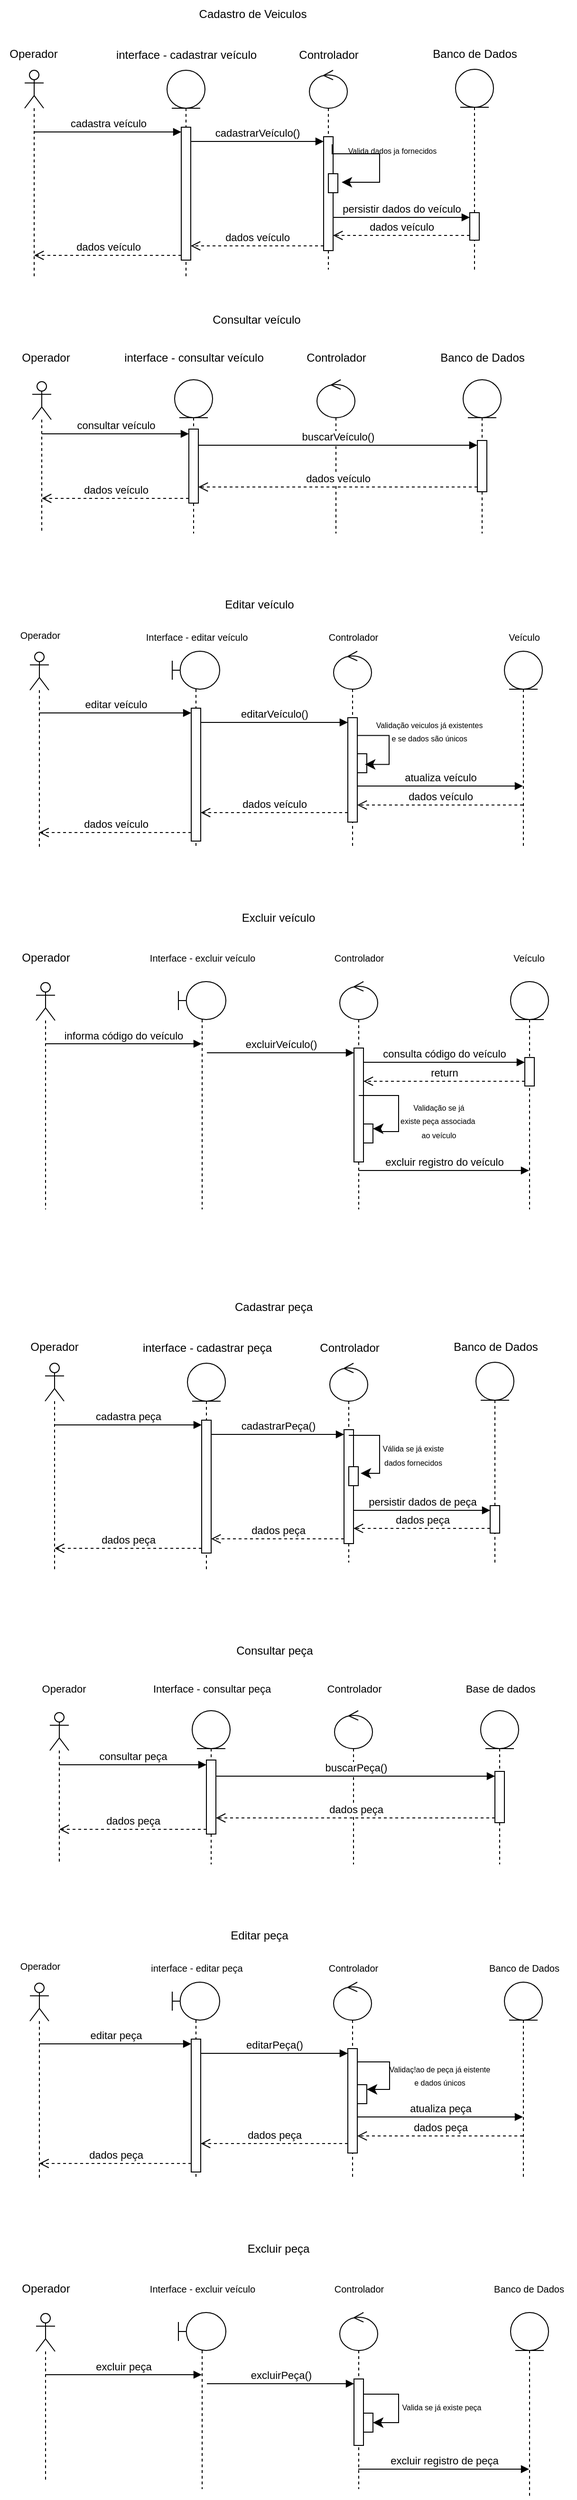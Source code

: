 <mxfile version="24.2.5" type="device">
  <diagram name="Page-1" id="2YBvvXClWsGukQMizWep">
    <mxGraphModel dx="794" dy="501" grid="1" gridSize="10" guides="1" tooltips="1" connect="1" arrows="1" fold="1" page="1" pageScale="1" pageWidth="850" pageHeight="1100" math="0" shadow="0">
      <root>
        <mxCell id="0" />
        <mxCell id="1" parent="0" />
        <mxCell id="qcaUeEqP1Mnl5PGhsz5S-101" value="" style="shape=umlLifeline;perimeter=lifelinePerimeter;whiteSpace=wrap;html=1;container=1;dropTarget=0;collapsible=0;recursiveResize=0;outlineConnect=0;portConstraint=eastwest;newEdgeStyle={&quot;curved&quot;:0,&quot;rounded&quot;:0};participant=umlBoundary;" parent="1" vertex="1">
          <mxGeometry x="321.5" y="694" width="50" height="208" as="geometry" />
        </mxCell>
        <mxCell id="qcaUeEqP1Mnl5PGhsz5S-102" value="" style="html=1;points=[[0,0,0,0,5],[0,1,0,0,-5],[1,0,0,0,5],[1,1,0,0,-5]];perimeter=orthogonalPerimeter;outlineConnect=0;targetShapes=umlLifeline;portConstraint=eastwest;newEdgeStyle={&quot;curved&quot;:0,&quot;rounded&quot;:0};" parent="qcaUeEqP1Mnl5PGhsz5S-101" vertex="1">
          <mxGeometry x="20" y="60" width="10" height="140" as="geometry" />
        </mxCell>
        <mxCell id="qcaUeEqP1Mnl5PGhsz5S-103" value="" style="shape=umlLifeline;perimeter=lifelinePerimeter;whiteSpace=wrap;html=1;container=1;dropTarget=0;collapsible=0;recursiveResize=0;outlineConnect=0;portConstraint=eastwest;newEdgeStyle={&quot;curved&quot;:0,&quot;rounded&quot;:0};participant=umlControl;" parent="1" vertex="1">
          <mxGeometry x="491.5" y="694" width="40" height="208" as="geometry" />
        </mxCell>
        <mxCell id="qcaUeEqP1Mnl5PGhsz5S-104" value="" style="html=1;points=[[0,0,0,0,5],[0,1,0,0,-5],[1,0,0,0,5],[1,1,0,0,-5]];perimeter=orthogonalPerimeter;outlineConnect=0;targetShapes=umlLifeline;portConstraint=eastwest;newEdgeStyle={&quot;curved&quot;:0,&quot;rounded&quot;:0};" parent="qcaUeEqP1Mnl5PGhsz5S-103" vertex="1">
          <mxGeometry x="15" y="70" width="10" height="110" as="geometry" />
        </mxCell>
        <mxCell id="qcaUeEqP1Mnl5PGhsz5S-105" value="" style="html=1;points=[[0,0,0,0,5],[0,1,0,0,-5],[1,0,0,0,5],[1,1,0,0,-5]];perimeter=orthogonalPerimeter;outlineConnect=0;targetShapes=umlLifeline;portConstraint=eastwest;newEdgeStyle={&quot;curved&quot;:0,&quot;rounded&quot;:0};" parent="qcaUeEqP1Mnl5PGhsz5S-103" vertex="1">
          <mxGeometry x="25" y="108" width="10" height="20" as="geometry" />
        </mxCell>
        <mxCell id="qcaUeEqP1Mnl5PGhsz5S-106" value="" style="shape=umlLifeline;perimeter=lifelinePerimeter;whiteSpace=wrap;html=1;container=1;dropTarget=0;collapsible=0;recursiveResize=0;outlineConnect=0;portConstraint=eastwest;newEdgeStyle={&quot;curved&quot;:0,&quot;rounded&quot;:0};participant=umlEntity;" parent="1" vertex="1">
          <mxGeometry x="671.5" y="694" width="40" height="208" as="geometry" />
        </mxCell>
        <mxCell id="qcaUeEqP1Mnl5PGhsz5S-109" value="" style="shape=umlLifeline;perimeter=lifelinePerimeter;whiteSpace=wrap;html=1;container=1;dropTarget=0;collapsible=0;recursiveResize=0;outlineConnect=0;portConstraint=eastwest;newEdgeStyle={&quot;curved&quot;:0,&quot;rounded&quot;:0};participant=umlActor;" parent="1" vertex="1">
          <mxGeometry x="171.5" y="695" width="20" height="207" as="geometry" />
        </mxCell>
        <mxCell id="qcaUeEqP1Mnl5PGhsz5S-110" value="editar veículo" style="html=1;verticalAlign=bottom;endArrow=block;curved=0;rounded=0;entryX=0;entryY=0;entryDx=0;entryDy=5;" parent="1" source="qcaUeEqP1Mnl5PGhsz5S-109" target="qcaUeEqP1Mnl5PGhsz5S-102" edge="1">
          <mxGeometry relative="1" as="geometry">
            <mxPoint x="261.5" y="759" as="sourcePoint" />
          </mxGeometry>
        </mxCell>
        <mxCell id="qcaUeEqP1Mnl5PGhsz5S-111" value="dados veículo" style="html=1;verticalAlign=bottom;endArrow=open;dashed=1;endSize=8;curved=0;rounded=0;" parent="1" source="qcaUeEqP1Mnl5PGhsz5S-102" edge="1">
          <mxGeometry relative="1" as="geometry">
            <mxPoint x="181.31" y="885.0" as="targetPoint" />
            <mxPoint x="321.5" y="885" as="sourcePoint" />
          </mxGeometry>
        </mxCell>
        <mxCell id="qcaUeEqP1Mnl5PGhsz5S-112" value="editarVeículo()" style="html=1;verticalAlign=bottom;endArrow=block;curved=0;rounded=0;entryX=0;entryY=0;entryDx=0;entryDy=5;" parent="1" source="qcaUeEqP1Mnl5PGhsz5S-102" target="qcaUeEqP1Mnl5PGhsz5S-104" edge="1">
          <mxGeometry relative="1" as="geometry">
            <mxPoint x="341.5" y="779" as="sourcePoint" />
          </mxGeometry>
        </mxCell>
        <mxCell id="qcaUeEqP1Mnl5PGhsz5S-116" value="&lt;font style=&quot;font-size: 10px;&quot;&gt;Operador&lt;/font&gt;" style="text;html=1;align=center;verticalAlign=middle;resizable=0;points=[];autosize=1;strokeColor=none;fillColor=none;" parent="1" vertex="1">
          <mxGeometry x="146.5" y="662" width="70" height="30" as="geometry" />
        </mxCell>
        <mxCell id="qcaUeEqP1Mnl5PGhsz5S-117" value="&lt;font style=&quot;font-size: 10px;&quot;&gt;Interface - editar veículo&lt;/font&gt;" style="text;html=1;align=center;verticalAlign=middle;resizable=0;points=[];autosize=1;strokeColor=none;fillColor=none;" parent="1" vertex="1">
          <mxGeometry x="281.5" y="664" width="130" height="30" as="geometry" />
        </mxCell>
        <mxCell id="qcaUeEqP1Mnl5PGhsz5S-118" value="&lt;span style=&quot;font-size: 10px;&quot;&gt;Controlador&lt;/span&gt;" style="text;html=1;align=center;verticalAlign=middle;resizable=0;points=[];autosize=1;strokeColor=none;fillColor=none;" parent="1" vertex="1">
          <mxGeometry x="471.5" y="664" width="80" height="30" as="geometry" />
        </mxCell>
        <mxCell id="qcaUeEqP1Mnl5PGhsz5S-119" value="&lt;font style=&quot;font-size: 10px;&quot;&gt;Veículo&lt;/font&gt;" style="text;html=1;align=center;verticalAlign=middle;resizable=0;points=[];autosize=1;strokeColor=none;fillColor=none;" parent="1" vertex="1">
          <mxGeometry x="661.5" y="664" width="60" height="30" as="geometry" />
        </mxCell>
        <mxCell id="qcaUeEqP1Mnl5PGhsz5S-126" value="atualiza veículo" style="html=1;verticalAlign=bottom;endArrow=block;curved=0;rounded=0;" parent="1" edge="1">
          <mxGeometry relative="1" as="geometry">
            <mxPoint x="516.5" y="836" as="sourcePoint" />
            <mxPoint x="691" y="836" as="targetPoint" />
          </mxGeometry>
        </mxCell>
        <mxCell id="qcaUeEqP1Mnl5PGhsz5S-127" value="dados veículo" style="html=1;verticalAlign=bottom;endArrow=open;dashed=1;endSize=8;curved=0;rounded=0;" parent="1" edge="1">
          <mxGeometry relative="1" as="geometry">
            <mxPoint x="516.5" y="856" as="targetPoint" />
            <mxPoint x="691" y="856" as="sourcePoint" />
          </mxGeometry>
        </mxCell>
        <mxCell id="qcaUeEqP1Mnl5PGhsz5S-128" value="dados veículo" style="html=1;verticalAlign=bottom;endArrow=open;dashed=1;endSize=8;curved=0;rounded=0;" parent="1" edge="1">
          <mxGeometry relative="1" as="geometry">
            <mxPoint x="351.5" y="864" as="targetPoint" />
            <mxPoint x="506.5" y="864" as="sourcePoint" />
          </mxGeometry>
        </mxCell>
        <mxCell id="qcaUeEqP1Mnl5PGhsz5S-129" value="" style="shape=umlLifeline;perimeter=lifelinePerimeter;whiteSpace=wrap;html=1;container=1;dropTarget=0;collapsible=0;recursiveResize=0;outlineConnect=0;portConstraint=eastwest;newEdgeStyle={&quot;curved&quot;:0,&quot;rounded&quot;:0};participant=umlBoundary;" parent="1" vertex="1">
          <mxGeometry x="328" y="1042" width="50" height="240" as="geometry" />
        </mxCell>
        <mxCell id="qcaUeEqP1Mnl5PGhsz5S-131" value="" style="shape=umlLifeline;perimeter=lifelinePerimeter;whiteSpace=wrap;html=1;container=1;dropTarget=0;collapsible=0;recursiveResize=0;outlineConnect=0;portConstraint=eastwest;newEdgeStyle={&quot;curved&quot;:0,&quot;rounded&quot;:0};participant=umlControl;" parent="1" vertex="1">
          <mxGeometry x="498" y="1042" width="40" height="240" as="geometry" />
        </mxCell>
        <mxCell id="qcaUeEqP1Mnl5PGhsz5S-132" value="" style="html=1;points=[[0,0,0,0,5],[0,1,0,0,-5],[1,0,0,0,5],[1,1,0,0,-5]];perimeter=orthogonalPerimeter;outlineConnect=0;targetShapes=umlLifeline;portConstraint=eastwest;newEdgeStyle={&quot;curved&quot;:0,&quot;rounded&quot;:0};" parent="qcaUeEqP1Mnl5PGhsz5S-131" vertex="1">
          <mxGeometry x="15" y="70" width="10" height="120" as="geometry" />
        </mxCell>
        <mxCell id="qcaUeEqP1Mnl5PGhsz5S-133" value="" style="html=1;points=[[0,0,0,0,5],[0,1,0,0,-5],[1,0,0,0,5],[1,1,0,0,-5]];perimeter=orthogonalPerimeter;outlineConnect=0;targetShapes=umlLifeline;portConstraint=eastwest;newEdgeStyle={&quot;curved&quot;:0,&quot;rounded&quot;:0};" parent="qcaUeEqP1Mnl5PGhsz5S-131" vertex="1">
          <mxGeometry x="25" y="150" width="10" height="20" as="geometry" />
        </mxCell>
        <mxCell id="5Ciee9gP285YPZu9WXT5-11" value="" style="edgeStyle=segmentEdgeStyle;endArrow=classic;html=1;curved=0;rounded=0;endSize=8;startSize=8;sourcePerimeterSpacing=0;targetPerimeterSpacing=0;entryX=1;entryY=0;entryDx=0;entryDy=5;entryPerimeter=0;" edge="1" parent="qcaUeEqP1Mnl5PGhsz5S-131" source="qcaUeEqP1Mnl5PGhsz5S-131" target="qcaUeEqP1Mnl5PGhsz5S-133">
          <mxGeometry width="100" relative="1" as="geometry">
            <mxPoint x="42" y="138" as="sourcePoint" />
            <mxPoint x="42" y="168" as="targetPoint" />
            <Array as="points">
              <mxPoint x="62" y="120" />
              <mxPoint x="62" y="158" />
              <mxPoint x="42" y="158" />
              <mxPoint x="42" y="155" />
            </Array>
          </mxGeometry>
        </mxCell>
        <mxCell id="qcaUeEqP1Mnl5PGhsz5S-134" value="" style="shape=umlLifeline;perimeter=lifelinePerimeter;whiteSpace=wrap;html=1;container=1;dropTarget=0;collapsible=0;recursiveResize=0;outlineConnect=0;portConstraint=eastwest;newEdgeStyle={&quot;curved&quot;:0,&quot;rounded&quot;:0};participant=umlEntity;" parent="1" vertex="1">
          <mxGeometry x="678" y="1042" width="40" height="240" as="geometry" />
        </mxCell>
        <mxCell id="qcaUeEqP1Mnl5PGhsz5S-135" value="" style="html=1;points=[[0,0,0,0,5],[0,1,0,0,-5],[1,0,0,0,5],[1,1,0,0,-5]];perimeter=orthogonalPerimeter;outlineConnect=0;targetShapes=umlLifeline;portConstraint=eastwest;newEdgeStyle={&quot;curved&quot;:0,&quot;rounded&quot;:0};" parent="qcaUeEqP1Mnl5PGhsz5S-134" vertex="1">
          <mxGeometry x="15" y="80" width="10" height="30" as="geometry" />
        </mxCell>
        <mxCell id="qcaUeEqP1Mnl5PGhsz5S-136" value="" style="shape=umlLifeline;perimeter=lifelinePerimeter;whiteSpace=wrap;html=1;container=1;dropTarget=0;collapsible=0;recursiveResize=0;outlineConnect=0;portConstraint=eastwest;newEdgeStyle={&quot;curved&quot;:0,&quot;rounded&quot;:0};participant=umlActor;" parent="1" vertex="1">
          <mxGeometry x="178" y="1043" width="20" height="239" as="geometry" />
        </mxCell>
        <mxCell id="qcaUeEqP1Mnl5PGhsz5S-137" value="informa código do veículo" style="html=1;verticalAlign=bottom;endArrow=block;curved=0;rounded=0;" parent="1" edge="1">
          <mxGeometry relative="1" as="geometry">
            <mxPoint x="187.5" y="1107.5" as="sourcePoint" />
            <mxPoint x="352.5" y="1107.5" as="targetPoint" />
          </mxGeometry>
        </mxCell>
        <mxCell id="qcaUeEqP1Mnl5PGhsz5S-139" value="excluirVeículo()" style="html=1;verticalAlign=bottom;endArrow=block;curved=0;rounded=0;entryX=0;entryY=0;entryDx=0;entryDy=5;" parent="1" target="qcaUeEqP1Mnl5PGhsz5S-132" edge="1">
          <mxGeometry relative="1" as="geometry">
            <mxPoint x="358" y="1117" as="sourcePoint" />
          </mxGeometry>
        </mxCell>
        <mxCell id="qcaUeEqP1Mnl5PGhsz5S-140" value="return" style="html=1;verticalAlign=bottom;endArrow=open;dashed=1;endSize=8;curved=0;rounded=0;exitX=0;exitY=1;exitDx=0;exitDy=-5;" parent="1" source="qcaUeEqP1Mnl5PGhsz5S-135" target="qcaUeEqP1Mnl5PGhsz5S-132" edge="1">
          <mxGeometry relative="1" as="geometry">
            <mxPoint x="548" y="1197" as="targetPoint" />
          </mxGeometry>
        </mxCell>
        <mxCell id="qcaUeEqP1Mnl5PGhsz5S-141" value="consulta código do veículo" style="html=1;verticalAlign=bottom;endArrow=block;curved=0;rounded=0;entryX=0;entryY=0;entryDx=0;entryDy=5;" parent="1" source="qcaUeEqP1Mnl5PGhsz5S-132" target="qcaUeEqP1Mnl5PGhsz5S-135" edge="1">
          <mxGeometry relative="1" as="geometry">
            <mxPoint x="548" y="1127" as="sourcePoint" />
          </mxGeometry>
        </mxCell>
        <mxCell id="qcaUeEqP1Mnl5PGhsz5S-143" value="&lt;font style=&quot;font-size: 10px;&quot;&gt;Interface - excluir veículo&lt;/font&gt;" style="text;html=1;align=center;verticalAlign=middle;resizable=0;points=[];autosize=1;strokeColor=none;fillColor=none;" parent="1" vertex="1">
          <mxGeometry x="288" y="1002" width="130" height="30" as="geometry" />
        </mxCell>
        <mxCell id="qcaUeEqP1Mnl5PGhsz5S-144" value="&lt;span style=&quot;font-size: 10px;&quot;&gt;Controlador&lt;/span&gt;" style="text;html=1;align=center;verticalAlign=middle;resizable=0;points=[];autosize=1;strokeColor=none;fillColor=none;" parent="1" vertex="1">
          <mxGeometry x="478" y="1002" width="80" height="30" as="geometry" />
        </mxCell>
        <mxCell id="qcaUeEqP1Mnl5PGhsz5S-145" value="&lt;font style=&quot;font-size: 10px;&quot;&gt;Veículo&lt;/font&gt;" style="text;html=1;align=center;verticalAlign=middle;resizable=0;points=[];autosize=1;strokeColor=none;fillColor=none;" parent="1" vertex="1">
          <mxGeometry x="667" y="1002" width="60" height="30" as="geometry" />
        </mxCell>
        <mxCell id="mxjDtC-QwRGY6r_ryfve-4" value="" style="shape=umlLifeline;perimeter=lifelinePerimeter;whiteSpace=wrap;html=1;container=1;dropTarget=0;collapsible=0;recursiveResize=0;outlineConnect=0;portConstraint=eastwest;newEdgeStyle={&quot;curved&quot;:0,&quot;rounded&quot;:0};participant=umlActor;" parent="1" vertex="1">
          <mxGeometry x="166" y="82" width="20" height="220" as="geometry" />
        </mxCell>
        <mxCell id="mxjDtC-QwRGY6r_ryfve-5" value="Operador" style="text;html=1;align=center;verticalAlign=middle;resizable=0;points=[];autosize=1;strokeColor=none;fillColor=none;" parent="1" vertex="1">
          <mxGeometry x="140" y="50" width="70" height="30" as="geometry" />
        </mxCell>
        <mxCell id="mxjDtC-QwRGY6r_ryfve-9" value="" style="shape=umlLifeline;perimeter=lifelinePerimeter;whiteSpace=wrap;html=1;container=1;dropTarget=0;collapsible=0;recursiveResize=0;outlineConnect=0;portConstraint=eastwest;newEdgeStyle={&quot;curved&quot;:0,&quot;rounded&quot;:0};participant=umlEntity;" parent="1" vertex="1">
          <mxGeometry x="316" y="82" width="40" height="220" as="geometry" />
        </mxCell>
        <mxCell id="mxjDtC-QwRGY6r_ryfve-21" value="" style="html=1;points=[[0,0,0,0,5],[0,1,0,0,-5],[1,0,0,0,5],[1,1,0,0,-5]];perimeter=orthogonalPerimeter;outlineConnect=0;targetShapes=umlLifeline;portConstraint=eastwest;newEdgeStyle={&quot;curved&quot;:0,&quot;rounded&quot;:0};" parent="mxjDtC-QwRGY6r_ryfve-9" vertex="1">
          <mxGeometry x="15" y="60" width="10" height="140" as="geometry" />
        </mxCell>
        <mxCell id="mxjDtC-QwRGY6r_ryfve-10" value="interface - cadastrar veículo" style="text;html=1;align=center;verticalAlign=middle;resizable=0;points=[];autosize=1;strokeColor=none;fillColor=none;" parent="1" vertex="1">
          <mxGeometry x="251" y="51" width="170" height="30" as="geometry" />
        </mxCell>
        <mxCell id="mxjDtC-QwRGY6r_ryfve-13" value="" style="shape=umlLifeline;perimeter=lifelinePerimeter;whiteSpace=wrap;html=1;container=1;dropTarget=0;collapsible=0;recursiveResize=0;outlineConnect=0;portConstraint=eastwest;newEdgeStyle={&quot;curved&quot;:0,&quot;rounded&quot;:0};participant=umlControl;" parent="1" vertex="1">
          <mxGeometry x="466" y="82" width="40" height="210" as="geometry" />
        </mxCell>
        <mxCell id="mxjDtC-QwRGY6r_ryfve-27" value="" style="html=1;points=[[0,0,0,0,5],[0,1,0,0,-5],[1,0,0,0,5],[1,1,0,0,-5]];perimeter=orthogonalPerimeter;outlineConnect=0;targetShapes=umlLifeline;portConstraint=eastwest;newEdgeStyle={&quot;curved&quot;:0,&quot;rounded&quot;:0};" parent="mxjDtC-QwRGY6r_ryfve-13" vertex="1">
          <mxGeometry x="15" y="70" width="10" height="120" as="geometry" />
        </mxCell>
        <mxCell id="mxjDtC-QwRGY6r_ryfve-31" value="" style="html=1;points=[[0,0,0,0,5],[0,1,0,0,-5],[1,0,0,0,5],[1,1,0,0,-5]];perimeter=orthogonalPerimeter;outlineConnect=0;targetShapes=umlLifeline;portConstraint=eastwest;newEdgeStyle={&quot;curved&quot;:0,&quot;rounded&quot;:0};" parent="mxjDtC-QwRGY6r_ryfve-13" vertex="1">
          <mxGeometry x="20" y="109" width="10" height="20" as="geometry" />
        </mxCell>
        <mxCell id="mxjDtC-QwRGY6r_ryfve-14" value="Controlador" style="text;html=1;align=center;verticalAlign=middle;resizable=0;points=[];autosize=1;strokeColor=none;fillColor=none;" parent="1" vertex="1">
          <mxGeometry x="441" y="51" width="90" height="30" as="geometry" />
        </mxCell>
        <mxCell id="mxjDtC-QwRGY6r_ryfve-16" value="" style="shape=umlLifeline;perimeter=lifelinePerimeter;whiteSpace=wrap;html=1;container=1;dropTarget=0;collapsible=0;recursiveResize=0;outlineConnect=0;portConstraint=eastwest;newEdgeStyle={&quot;curved&quot;:0,&quot;rounded&quot;:0};participant=umlEntity;" parent="1" vertex="1">
          <mxGeometry x="620" y="81" width="40" height="211" as="geometry" />
        </mxCell>
        <mxCell id="mxjDtC-QwRGY6r_ryfve-33" value="" style="html=1;points=[[0,0,0,0,5],[0,1,0,0,-5],[1,0,0,0,5],[1,1,0,0,-5]];perimeter=orthogonalPerimeter;outlineConnect=0;targetShapes=umlLifeline;portConstraint=eastwest;newEdgeStyle={&quot;curved&quot;:0,&quot;rounded&quot;:0};" parent="mxjDtC-QwRGY6r_ryfve-16" vertex="1">
          <mxGeometry x="15" y="151" width="10" height="29" as="geometry" />
        </mxCell>
        <mxCell id="mxjDtC-QwRGY6r_ryfve-20" value="Banco de Dados" style="text;html=1;align=center;verticalAlign=middle;resizable=0;points=[];autosize=1;strokeColor=none;fillColor=none;" parent="1" vertex="1">
          <mxGeometry x="585" y="50" width="110" height="30" as="geometry" />
        </mxCell>
        <mxCell id="mxjDtC-QwRGY6r_ryfve-22" value="cadastra veículo" style="html=1;verticalAlign=bottom;endArrow=block;curved=0;rounded=0;entryX=0;entryY=0;entryDx=0;entryDy=5;" parent="1" source="mxjDtC-QwRGY6r_ryfve-4" target="mxjDtC-QwRGY6r_ryfve-21" edge="1">
          <mxGeometry relative="1" as="geometry">
            <mxPoint x="261" y="147" as="sourcePoint" />
          </mxGeometry>
        </mxCell>
        <mxCell id="mxjDtC-QwRGY6r_ryfve-23" value="dados veículo" style="html=1;verticalAlign=bottom;endArrow=open;dashed=1;endSize=8;curved=0;rounded=0;exitX=0;exitY=1;exitDx=0;exitDy=-5;" parent="1" source="mxjDtC-QwRGY6r_ryfve-21" target="mxjDtC-QwRGY6r_ryfve-4" edge="1">
          <mxGeometry relative="1" as="geometry">
            <mxPoint x="261" y="217" as="targetPoint" />
          </mxGeometry>
        </mxCell>
        <mxCell id="mxjDtC-QwRGY6r_ryfve-28" value="cadastrarVeículo()" style="html=1;verticalAlign=bottom;endArrow=block;curved=0;rounded=0;entryX=0;entryY=0;entryDx=0;entryDy=5;" parent="1" source="mxjDtC-QwRGY6r_ryfve-21" target="mxjDtC-QwRGY6r_ryfve-27" edge="1">
          <mxGeometry relative="1" as="geometry">
            <mxPoint x="411" y="157" as="sourcePoint" />
          </mxGeometry>
        </mxCell>
        <mxCell id="mxjDtC-QwRGY6r_ryfve-29" value="dados veículo" style="html=1;verticalAlign=bottom;endArrow=open;dashed=1;endSize=8;curved=0;rounded=0;exitX=0;exitY=1;exitDx=0;exitDy=-5;" parent="1" source="mxjDtC-QwRGY6r_ryfve-27" target="mxjDtC-QwRGY6r_ryfve-21" edge="1">
          <mxGeometry relative="1" as="geometry">
            <mxPoint x="371" y="252" as="targetPoint" />
          </mxGeometry>
        </mxCell>
        <mxCell id="mxjDtC-QwRGY6r_ryfve-34" value="persistir dados do veículo" style="html=1;verticalAlign=bottom;endArrow=block;curved=0;rounded=0;entryX=0;entryY=0;entryDx=0;entryDy=5;" parent="1" source="mxjDtC-QwRGY6r_ryfve-27" target="mxjDtC-QwRGY6r_ryfve-33" edge="1">
          <mxGeometry relative="1" as="geometry">
            <mxPoint x="536" y="217" as="sourcePoint" />
          </mxGeometry>
        </mxCell>
        <mxCell id="mxjDtC-QwRGY6r_ryfve-35" value="dados veículo" style="html=1;verticalAlign=bottom;endArrow=open;dashed=1;endSize=8;curved=0;rounded=0;exitX=0;exitY=1;exitDx=0;exitDy=-5;" parent="1" source="mxjDtC-QwRGY6r_ryfve-33" target="mxjDtC-QwRGY6r_ryfve-27" edge="1">
          <mxGeometry relative="1" as="geometry">
            <mxPoint x="521" y="276" as="targetPoint" />
          </mxGeometry>
        </mxCell>
        <mxCell id="mxjDtC-QwRGY6r_ryfve-37" value="" style="shape=umlLifeline;perimeter=lifelinePerimeter;whiteSpace=wrap;html=1;container=1;dropTarget=0;collapsible=0;recursiveResize=0;outlineConnect=0;portConstraint=eastwest;newEdgeStyle={&quot;curved&quot;:0,&quot;rounded&quot;:0};participant=umlActor;" parent="1" vertex="1">
          <mxGeometry x="174" y="410" width="20" height="160" as="geometry" />
        </mxCell>
        <mxCell id="mxjDtC-QwRGY6r_ryfve-38" value="Operador" style="text;html=1;align=center;verticalAlign=middle;resizable=0;points=[];autosize=1;strokeColor=none;fillColor=none;" parent="1" vertex="1">
          <mxGeometry x="153" y="370" width="70" height="30" as="geometry" />
        </mxCell>
        <mxCell id="mxjDtC-QwRGY6r_ryfve-39" value="" style="shape=umlLifeline;perimeter=lifelinePerimeter;whiteSpace=wrap;html=1;container=1;dropTarget=0;collapsible=0;recursiveResize=0;outlineConnect=0;portConstraint=eastwest;newEdgeStyle={&quot;curved&quot;:0,&quot;rounded&quot;:0};participant=umlEntity;" parent="1" vertex="1">
          <mxGeometry x="324" y="408" width="40" height="162" as="geometry" />
        </mxCell>
        <mxCell id="mxjDtC-QwRGY6r_ryfve-46" value="" style="html=1;points=[[0,0,0,0,5],[0,1,0,0,-5],[1,0,0,0,5],[1,1,0,0,-5]];perimeter=orthogonalPerimeter;outlineConnect=0;targetShapes=umlLifeline;portConstraint=eastwest;newEdgeStyle={&quot;curved&quot;:0,&quot;rounded&quot;:0};" parent="mxjDtC-QwRGY6r_ryfve-39" vertex="1">
          <mxGeometry x="15" y="52" width="10" height="78" as="geometry" />
        </mxCell>
        <mxCell id="mxjDtC-QwRGY6r_ryfve-40" value="interface - consultar veículo" style="text;html=1;align=center;verticalAlign=middle;resizable=0;points=[];autosize=1;strokeColor=none;fillColor=none;" parent="1" vertex="1">
          <mxGeometry x="259" y="370" width="170" height="30" as="geometry" />
        </mxCell>
        <mxCell id="mxjDtC-QwRGY6r_ryfve-42" value="" style="shape=umlLifeline;perimeter=lifelinePerimeter;whiteSpace=wrap;html=1;container=1;dropTarget=0;collapsible=0;recursiveResize=0;outlineConnect=0;portConstraint=eastwest;newEdgeStyle={&quot;curved&quot;:0,&quot;rounded&quot;:0};participant=umlControl;" parent="1" vertex="1">
          <mxGeometry x="474" y="408" width="40" height="162" as="geometry" />
        </mxCell>
        <mxCell id="mxjDtC-QwRGY6r_ryfve-43" value="Controlador" style="text;html=1;align=center;verticalAlign=middle;resizable=0;points=[];autosize=1;strokeColor=none;fillColor=none;" parent="1" vertex="1">
          <mxGeometry x="449" y="370" width="90" height="30" as="geometry" />
        </mxCell>
        <mxCell id="mxjDtC-QwRGY6r_ryfve-44" value="" style="shape=umlLifeline;perimeter=lifelinePerimeter;whiteSpace=wrap;html=1;container=1;dropTarget=0;collapsible=0;recursiveResize=0;outlineConnect=0;portConstraint=eastwest;newEdgeStyle={&quot;curved&quot;:0,&quot;rounded&quot;:0};participant=umlEntity;" parent="1" vertex="1">
          <mxGeometry x="628" y="408" width="40" height="162" as="geometry" />
        </mxCell>
        <mxCell id="mxjDtC-QwRGY6r_ryfve-49" value="" style="html=1;points=[[0,0,0,0,5],[0,1,0,0,-5],[1,0,0,0,5],[1,1,0,0,-5]];perimeter=orthogonalPerimeter;outlineConnect=0;targetShapes=umlLifeline;portConstraint=eastwest;newEdgeStyle={&quot;curved&quot;:0,&quot;rounded&quot;:0};" parent="mxjDtC-QwRGY6r_ryfve-44" vertex="1">
          <mxGeometry x="15" y="64" width="10" height="54" as="geometry" />
        </mxCell>
        <mxCell id="mxjDtC-QwRGY6r_ryfve-45" value="Banco de Dados" style="text;html=1;align=center;verticalAlign=middle;resizable=0;points=[];autosize=1;strokeColor=none;fillColor=none;" parent="1" vertex="1">
          <mxGeometry x="593" y="370" width="110" height="30" as="geometry" />
        </mxCell>
        <mxCell id="mxjDtC-QwRGY6r_ryfve-47" value="consultar veículo" style="html=1;verticalAlign=bottom;endArrow=block;curved=0;rounded=0;entryX=0;entryY=0;entryDx=0;entryDy=5;" parent="1" source="mxjDtC-QwRGY6r_ryfve-37" target="mxjDtC-QwRGY6r_ryfve-46" edge="1">
          <mxGeometry relative="1" as="geometry">
            <mxPoint x="269" y="465" as="sourcePoint" />
          </mxGeometry>
        </mxCell>
        <mxCell id="mxjDtC-QwRGY6r_ryfve-48" value="dados veículo" style="html=1;verticalAlign=bottom;endArrow=open;dashed=1;endSize=8;curved=0;rounded=0;exitX=0;exitY=1;exitDx=0;exitDy=-5;" parent="1" source="mxjDtC-QwRGY6r_ryfve-46" target="mxjDtC-QwRGY6r_ryfve-37" edge="1">
          <mxGeometry relative="1" as="geometry">
            <mxPoint x="269" y="535" as="targetPoint" />
          </mxGeometry>
        </mxCell>
        <mxCell id="mxjDtC-QwRGY6r_ryfve-50" value="buscarVeículo()" style="html=1;verticalAlign=bottom;endArrow=block;curved=0;rounded=0;entryX=0;entryY=0;entryDx=0;entryDy=5;" parent="1" source="mxjDtC-QwRGY6r_ryfve-46" target="mxjDtC-QwRGY6r_ryfve-49" edge="1">
          <mxGeometry relative="1" as="geometry">
            <mxPoint x="418" y="479" as="sourcePoint" />
          </mxGeometry>
        </mxCell>
        <mxCell id="mxjDtC-QwRGY6r_ryfve-51" value="dados veículo" style="html=1;verticalAlign=bottom;endArrow=open;dashed=1;endSize=8;curved=0;rounded=0;exitX=0;exitY=1;exitDx=0;exitDy=-5;" parent="1" source="mxjDtC-QwRGY6r_ryfve-49" target="mxjDtC-QwRGY6r_ryfve-46" edge="1">
          <mxGeometry relative="1" as="geometry">
            <mxPoint x="418" y="549" as="targetPoint" />
          </mxGeometry>
        </mxCell>
        <mxCell id="mxjDtC-QwRGY6r_ryfve-55" value="Operador" style="text;html=1;align=center;verticalAlign=middle;resizable=0;points=[];autosize=1;strokeColor=none;fillColor=none;" parent="1" vertex="1">
          <mxGeometry x="153" y="1002" width="70" height="30" as="geometry" />
        </mxCell>
        <mxCell id="mxjDtC-QwRGY6r_ryfve-57" value="excluir registro do veículo" style="html=1;verticalAlign=bottom;endArrow=block;curved=0;rounded=0;" parent="1" source="qcaUeEqP1Mnl5PGhsz5S-131" edge="1">
          <mxGeometry relative="1" as="geometry">
            <mxPoint x="523" y="1241" as="sourcePoint" />
            <mxPoint x="697.5" y="1241" as="targetPoint" />
          </mxGeometry>
        </mxCell>
        <mxCell id="mxjDtC-QwRGY6r_ryfve-61" value="Cadastro de Veiculos" style="text;html=1;align=center;verticalAlign=middle;resizable=0;points=[];autosize=1;strokeColor=none;fillColor=none;" parent="1" vertex="1">
          <mxGeometry x="336" y="8" width="140" height="30" as="geometry" />
        </mxCell>
        <mxCell id="mxjDtC-QwRGY6r_ryfve-62" value="Consultar veículo" style="text;html=1;align=center;verticalAlign=middle;resizable=0;points=[];autosize=1;strokeColor=none;fillColor=none;" parent="1" vertex="1">
          <mxGeometry x="350" y="330" width="120" height="30" as="geometry" />
        </mxCell>
        <mxCell id="mxjDtC-QwRGY6r_ryfve-63" value="Editar veículo" style="text;html=1;align=center;verticalAlign=middle;resizable=0;points=[];autosize=1;strokeColor=none;fillColor=none;" parent="1" vertex="1">
          <mxGeometry x="362.5" y="630" width="100" height="30" as="geometry" />
        </mxCell>
        <mxCell id="mxjDtC-QwRGY6r_ryfve-64" value="Excluir veículo" style="text;html=1;align=center;verticalAlign=middle;resizable=0;points=[];autosize=1;strokeColor=none;fillColor=none;" parent="1" vertex="1">
          <mxGeometry x="383" y="960" width="100" height="30" as="geometry" />
        </mxCell>
        <mxCell id="mxjDtC-QwRGY6r_ryfve-66" value="" style="shape=umlLifeline;perimeter=lifelinePerimeter;whiteSpace=wrap;html=1;container=1;dropTarget=0;collapsible=0;recursiveResize=0;outlineConnect=0;portConstraint=eastwest;newEdgeStyle={&quot;curved&quot;:0,&quot;rounded&quot;:0};participant=umlBoundary;" parent="1" vertex="1">
          <mxGeometry x="321.5" y="2096" width="50" height="208" as="geometry" />
        </mxCell>
        <mxCell id="mxjDtC-QwRGY6r_ryfve-67" value="" style="html=1;points=[[0,0,0,0,5],[0,1,0,0,-5],[1,0,0,0,5],[1,1,0,0,-5]];perimeter=orthogonalPerimeter;outlineConnect=0;targetShapes=umlLifeline;portConstraint=eastwest;newEdgeStyle={&quot;curved&quot;:0,&quot;rounded&quot;:0};" parent="mxjDtC-QwRGY6r_ryfve-66" vertex="1">
          <mxGeometry x="20" y="60" width="10" height="140" as="geometry" />
        </mxCell>
        <mxCell id="mxjDtC-QwRGY6r_ryfve-68" value="" style="shape=umlLifeline;perimeter=lifelinePerimeter;whiteSpace=wrap;html=1;container=1;dropTarget=0;collapsible=0;recursiveResize=0;outlineConnect=0;portConstraint=eastwest;newEdgeStyle={&quot;curved&quot;:0,&quot;rounded&quot;:0};participant=umlControl;" parent="1" vertex="1">
          <mxGeometry x="491.5" y="2096" width="40" height="208" as="geometry" />
        </mxCell>
        <mxCell id="mxjDtC-QwRGY6r_ryfve-69" value="" style="html=1;points=[[0,0,0,0,5],[0,1,0,0,-5],[1,0,0,0,5],[1,1,0,0,-5]];perimeter=orthogonalPerimeter;outlineConnect=0;targetShapes=umlLifeline;portConstraint=eastwest;newEdgeStyle={&quot;curved&quot;:0,&quot;rounded&quot;:0};" parent="mxjDtC-QwRGY6r_ryfve-68" vertex="1">
          <mxGeometry x="15" y="70" width="10" height="110" as="geometry" />
        </mxCell>
        <mxCell id="mxjDtC-QwRGY6r_ryfve-70" value="" style="html=1;points=[[0,0,0,0,5],[0,1,0,0,-5],[1,0,0,0,5],[1,1,0,0,-5]];perimeter=orthogonalPerimeter;outlineConnect=0;targetShapes=umlLifeline;portConstraint=eastwest;newEdgeStyle={&quot;curved&quot;:0,&quot;rounded&quot;:0};" parent="mxjDtC-QwRGY6r_ryfve-68" vertex="1">
          <mxGeometry x="25" y="108" width="10" height="20" as="geometry" />
        </mxCell>
        <mxCell id="5Ciee9gP285YPZu9WXT5-15" value="" style="edgeStyle=segmentEdgeStyle;endArrow=classic;html=1;curved=0;rounded=0;endSize=8;startSize=8;sourcePerimeterSpacing=0;targetPerimeterSpacing=0;entryX=1;entryY=0;entryDx=0;entryDy=5;entryPerimeter=0;" edge="1" parent="mxjDtC-QwRGY6r_ryfve-68" source="mxjDtC-QwRGY6r_ryfve-69" target="mxjDtC-QwRGY6r_ryfve-70">
          <mxGeometry width="100" relative="1" as="geometry">
            <mxPoint x="48.5" y="74" as="sourcePoint" />
            <mxPoint x="48.5" y="114" as="targetPoint" />
            <Array as="points">
              <mxPoint x="59" y="84" />
              <mxPoint x="59" y="113" />
            </Array>
          </mxGeometry>
        </mxCell>
        <mxCell id="mxjDtC-QwRGY6r_ryfve-71" value="" style="shape=umlLifeline;perimeter=lifelinePerimeter;whiteSpace=wrap;html=1;container=1;dropTarget=0;collapsible=0;recursiveResize=0;outlineConnect=0;portConstraint=eastwest;newEdgeStyle={&quot;curved&quot;:0,&quot;rounded&quot;:0};participant=umlEntity;" parent="1" vertex="1">
          <mxGeometry x="671.5" y="2096" width="40" height="208" as="geometry" />
        </mxCell>
        <mxCell id="mxjDtC-QwRGY6r_ryfve-72" value="" style="shape=umlLifeline;perimeter=lifelinePerimeter;whiteSpace=wrap;html=1;container=1;dropTarget=0;collapsible=0;recursiveResize=0;outlineConnect=0;portConstraint=eastwest;newEdgeStyle={&quot;curved&quot;:0,&quot;rounded&quot;:0};participant=umlActor;" parent="1" vertex="1">
          <mxGeometry x="171.5" y="2097" width="20" height="207" as="geometry" />
        </mxCell>
        <mxCell id="mxjDtC-QwRGY6r_ryfve-73" value="editar peça" style="html=1;verticalAlign=bottom;endArrow=block;curved=0;rounded=0;entryX=0;entryY=0;entryDx=0;entryDy=5;" parent="1" source="mxjDtC-QwRGY6r_ryfve-72" target="mxjDtC-QwRGY6r_ryfve-67" edge="1">
          <mxGeometry relative="1" as="geometry">
            <mxPoint x="261.5" y="2161" as="sourcePoint" />
          </mxGeometry>
        </mxCell>
        <mxCell id="mxjDtC-QwRGY6r_ryfve-74" value="dados peça" style="html=1;verticalAlign=bottom;endArrow=open;dashed=1;endSize=8;curved=0;rounded=0;" parent="1" source="mxjDtC-QwRGY6r_ryfve-67" edge="1">
          <mxGeometry relative="1" as="geometry">
            <mxPoint x="181.31" y="2287.0" as="targetPoint" />
            <mxPoint x="321.5" y="2287" as="sourcePoint" />
          </mxGeometry>
        </mxCell>
        <mxCell id="mxjDtC-QwRGY6r_ryfve-75" value="editarPeça()" style="html=1;verticalAlign=bottom;endArrow=block;curved=0;rounded=0;entryX=0;entryY=0;entryDx=0;entryDy=5;" parent="1" source="mxjDtC-QwRGY6r_ryfve-67" target="mxjDtC-QwRGY6r_ryfve-69" edge="1">
          <mxGeometry relative="1" as="geometry">
            <mxPoint x="341.5" y="2181" as="sourcePoint" />
          </mxGeometry>
        </mxCell>
        <mxCell id="mxjDtC-QwRGY6r_ryfve-77" value="&lt;font style=&quot;font-size: 10px;&quot;&gt;Operador&lt;/font&gt;" style="text;html=1;align=center;verticalAlign=middle;resizable=0;points=[];autosize=1;strokeColor=none;fillColor=none;" parent="1" vertex="1">
          <mxGeometry x="146.5" y="2064" width="70" height="30" as="geometry" />
        </mxCell>
        <mxCell id="mxjDtC-QwRGY6r_ryfve-78" value="&lt;font style=&quot;font-size: 10px;&quot;&gt;interface - editar peça&lt;/font&gt;" style="text;html=1;align=center;verticalAlign=middle;resizable=0;points=[];autosize=1;strokeColor=none;fillColor=none;" parent="1" vertex="1">
          <mxGeometry x="286.5" y="2066" width="120" height="30" as="geometry" />
        </mxCell>
        <mxCell id="mxjDtC-QwRGY6r_ryfve-79" value="&lt;span style=&quot;font-size: 10px;&quot;&gt;Controlador&lt;/span&gt;" style="text;html=1;align=center;verticalAlign=middle;resizable=0;points=[];autosize=1;strokeColor=none;fillColor=none;" parent="1" vertex="1">
          <mxGeometry x="471.5" y="2066" width="80" height="30" as="geometry" />
        </mxCell>
        <mxCell id="mxjDtC-QwRGY6r_ryfve-80" value="&lt;span style=&quot;font-size: 10px;&quot;&gt;Banco de Dados&lt;/span&gt;" style="text;html=1;align=center;verticalAlign=middle;resizable=0;points=[];autosize=1;strokeColor=none;fillColor=none;" parent="1" vertex="1">
          <mxGeometry x="641.5" y="2066" width="100" height="30" as="geometry" />
        </mxCell>
        <mxCell id="mxjDtC-QwRGY6r_ryfve-81" value="atualiza peça" style="html=1;verticalAlign=bottom;endArrow=block;curved=0;rounded=0;" parent="1" edge="1">
          <mxGeometry relative="1" as="geometry">
            <mxPoint x="516.5" y="2238" as="sourcePoint" />
            <mxPoint x="691" y="2238" as="targetPoint" />
          </mxGeometry>
        </mxCell>
        <mxCell id="mxjDtC-QwRGY6r_ryfve-82" value="dados peça" style="html=1;verticalAlign=bottom;endArrow=open;dashed=1;endSize=8;curved=0;rounded=0;" parent="1" edge="1">
          <mxGeometry relative="1" as="geometry">
            <mxPoint x="516.5" y="2258" as="targetPoint" />
            <mxPoint x="691" y="2258" as="sourcePoint" />
          </mxGeometry>
        </mxCell>
        <mxCell id="mxjDtC-QwRGY6r_ryfve-83" value="dados peça" style="html=1;verticalAlign=bottom;endArrow=open;dashed=1;endSize=8;curved=0;rounded=0;" parent="1" edge="1">
          <mxGeometry relative="1" as="geometry">
            <mxPoint x="351.5" y="2266" as="targetPoint" />
            <mxPoint x="506.5" y="2266" as="sourcePoint" />
          </mxGeometry>
        </mxCell>
        <mxCell id="mxjDtC-QwRGY6r_ryfve-84" value="" style="shape=umlLifeline;perimeter=lifelinePerimeter;whiteSpace=wrap;html=1;container=1;dropTarget=0;collapsible=0;recursiveResize=0;outlineConnect=0;portConstraint=eastwest;newEdgeStyle={&quot;curved&quot;:0,&quot;rounded&quot;:0};participant=umlBoundary;" parent="1" vertex="1">
          <mxGeometry x="328" y="2444" width="50" height="186" as="geometry" />
        </mxCell>
        <mxCell id="mxjDtC-QwRGY6r_ryfve-85" value="" style="shape=umlLifeline;perimeter=lifelinePerimeter;whiteSpace=wrap;html=1;container=1;dropTarget=0;collapsible=0;recursiveResize=0;outlineConnect=0;portConstraint=eastwest;newEdgeStyle={&quot;curved&quot;:0,&quot;rounded&quot;:0};participant=umlControl;" parent="1" vertex="1">
          <mxGeometry x="498" y="2444" width="40" height="186" as="geometry" />
        </mxCell>
        <mxCell id="mxjDtC-QwRGY6r_ryfve-86" value="" style="html=1;points=[[0,0,0,0,5],[0,1,0,0,-5],[1,0,0,0,5],[1,1,0,0,-5]];perimeter=orthogonalPerimeter;outlineConnect=0;targetShapes=umlLifeline;portConstraint=eastwest;newEdgeStyle={&quot;curved&quot;:0,&quot;rounded&quot;:0};" parent="mxjDtC-QwRGY6r_ryfve-85" vertex="1">
          <mxGeometry x="15" y="70" width="10" height="70" as="geometry" />
        </mxCell>
        <mxCell id="mxjDtC-QwRGY6r_ryfve-87" value="" style="html=1;points=[[0,0,0,0,5],[0,1,0,0,-5],[1,0,0,0,5],[1,1,0,0,-5]];perimeter=orthogonalPerimeter;outlineConnect=0;targetShapes=umlLifeline;portConstraint=eastwest;newEdgeStyle={&quot;curved&quot;:0,&quot;rounded&quot;:0};" parent="mxjDtC-QwRGY6r_ryfve-85" vertex="1">
          <mxGeometry x="25" y="106" width="10" height="20" as="geometry" />
        </mxCell>
        <mxCell id="5Ciee9gP285YPZu9WXT5-17" value="" style="edgeStyle=segmentEdgeStyle;endArrow=classic;html=1;curved=0;rounded=0;endSize=8;startSize=8;sourcePerimeterSpacing=0;targetPerimeterSpacing=0;" edge="1" parent="mxjDtC-QwRGY6r_ryfve-85" source="mxjDtC-QwRGY6r_ryfve-86" target="mxjDtC-QwRGY6r_ryfve-87">
          <mxGeometry width="100" relative="1" as="geometry">
            <mxPoint x="42" y="56" as="sourcePoint" />
            <mxPoint x="42" y="116" as="targetPoint" />
            <Array as="points">
              <mxPoint x="62" y="86" />
              <mxPoint x="62" y="116" />
            </Array>
          </mxGeometry>
        </mxCell>
        <mxCell id="mxjDtC-QwRGY6r_ryfve-88" value="" style="shape=umlLifeline;perimeter=lifelinePerimeter;whiteSpace=wrap;html=1;container=1;dropTarget=0;collapsible=0;recursiveResize=0;outlineConnect=0;portConstraint=eastwest;newEdgeStyle={&quot;curved&quot;:0,&quot;rounded&quot;:0};participant=umlEntity;" parent="1" vertex="1">
          <mxGeometry x="678" y="2444" width="40" height="196" as="geometry" />
        </mxCell>
        <mxCell id="mxjDtC-QwRGY6r_ryfve-90" value="" style="shape=umlLifeline;perimeter=lifelinePerimeter;whiteSpace=wrap;html=1;container=1;dropTarget=0;collapsible=0;recursiveResize=0;outlineConnect=0;portConstraint=eastwest;newEdgeStyle={&quot;curved&quot;:0,&quot;rounded&quot;:0};participant=umlActor;" parent="1" vertex="1">
          <mxGeometry x="178" y="2445" width="20" height="175" as="geometry" />
        </mxCell>
        <mxCell id="mxjDtC-QwRGY6r_ryfve-91" value="excluir peça" style="html=1;verticalAlign=bottom;endArrow=block;curved=0;rounded=0;" parent="1" edge="1">
          <mxGeometry relative="1" as="geometry">
            <mxPoint x="187.5" y="2509.5" as="sourcePoint" />
            <mxPoint x="352.5" y="2509.5" as="targetPoint" />
          </mxGeometry>
        </mxCell>
        <mxCell id="mxjDtC-QwRGY6r_ryfve-92" value="excluirPeça()" style="html=1;verticalAlign=bottom;endArrow=block;curved=0;rounded=0;entryX=0;entryY=0;entryDx=0;entryDy=5;" parent="1" target="mxjDtC-QwRGY6r_ryfve-86" edge="1">
          <mxGeometry relative="1" as="geometry">
            <mxPoint x="358" y="2519" as="sourcePoint" />
          </mxGeometry>
        </mxCell>
        <mxCell id="mxjDtC-QwRGY6r_ryfve-96" value="&lt;font style=&quot;font-size: 10px;&quot;&gt;Interface - excluir veículo&lt;/font&gt;" style="text;html=1;align=center;verticalAlign=middle;resizable=0;points=[];autosize=1;strokeColor=none;fillColor=none;" parent="1" vertex="1">
          <mxGeometry x="288" y="2404" width="130" height="30" as="geometry" />
        </mxCell>
        <mxCell id="mxjDtC-QwRGY6r_ryfve-97" value="&lt;span style=&quot;font-size: 10px;&quot;&gt;Controlador&lt;/span&gt;" style="text;html=1;align=center;verticalAlign=middle;resizable=0;points=[];autosize=1;strokeColor=none;fillColor=none;" parent="1" vertex="1">
          <mxGeometry x="478" y="2404" width="80" height="30" as="geometry" />
        </mxCell>
        <mxCell id="mxjDtC-QwRGY6r_ryfve-98" value="&lt;span style=&quot;font-size: 10px;&quot;&gt;Banco de Dados&lt;/span&gt;" style="text;html=1;align=center;verticalAlign=middle;resizable=0;points=[];autosize=1;strokeColor=none;fillColor=none;" parent="1" vertex="1">
          <mxGeometry x="647" y="2404" width="100" height="30" as="geometry" />
        </mxCell>
        <mxCell id="mxjDtC-QwRGY6r_ryfve-99" value="" style="shape=umlLifeline;perimeter=lifelinePerimeter;whiteSpace=wrap;html=1;container=1;dropTarget=0;collapsible=0;recursiveResize=0;outlineConnect=0;portConstraint=eastwest;newEdgeStyle={&quot;curved&quot;:0,&quot;rounded&quot;:0};participant=umlActor;" parent="1" vertex="1">
          <mxGeometry x="187.5" y="1444" width="20" height="220" as="geometry" />
        </mxCell>
        <mxCell id="mxjDtC-QwRGY6r_ryfve-100" value="Operador" style="text;html=1;align=center;verticalAlign=middle;resizable=0;points=[];autosize=1;strokeColor=none;fillColor=none;" parent="1" vertex="1">
          <mxGeometry x="161.5" y="1412" width="70" height="30" as="geometry" />
        </mxCell>
        <mxCell id="mxjDtC-QwRGY6r_ryfve-101" value="" style="shape=umlLifeline;perimeter=lifelinePerimeter;whiteSpace=wrap;html=1;container=1;dropTarget=0;collapsible=0;recursiveResize=0;outlineConnect=0;portConstraint=eastwest;newEdgeStyle={&quot;curved&quot;:0,&quot;rounded&quot;:0};participant=umlEntity;" parent="1" vertex="1">
          <mxGeometry x="337.5" y="1444" width="40" height="220" as="geometry" />
        </mxCell>
        <mxCell id="mxjDtC-QwRGY6r_ryfve-102" value="" style="html=1;points=[[0,0,0,0,5],[0,1,0,0,-5],[1,0,0,0,5],[1,1,0,0,-5]];perimeter=orthogonalPerimeter;outlineConnect=0;targetShapes=umlLifeline;portConstraint=eastwest;newEdgeStyle={&quot;curved&quot;:0,&quot;rounded&quot;:0};" parent="mxjDtC-QwRGY6r_ryfve-101" vertex="1">
          <mxGeometry x="15" y="60" width="10" height="140" as="geometry" />
        </mxCell>
        <mxCell id="mxjDtC-QwRGY6r_ryfve-103" value="interface - cadastrar peça" style="text;html=1;align=center;verticalAlign=middle;resizable=0;points=[];autosize=1;strokeColor=none;fillColor=none;" parent="1" vertex="1">
          <mxGeometry x="277.5" y="1413" width="160" height="30" as="geometry" />
        </mxCell>
        <mxCell id="mxjDtC-QwRGY6r_ryfve-104" value="" style="shape=umlLifeline;perimeter=lifelinePerimeter;whiteSpace=wrap;html=1;container=1;dropTarget=0;collapsible=0;recursiveResize=0;outlineConnect=0;portConstraint=eastwest;newEdgeStyle={&quot;curved&quot;:0,&quot;rounded&quot;:0};participant=umlControl;" parent="1" vertex="1">
          <mxGeometry x="487.5" y="1444" width="40" height="210" as="geometry" />
        </mxCell>
        <mxCell id="mxjDtC-QwRGY6r_ryfve-105" value="" style="html=1;points=[[0,0,0,0,5],[0,1,0,0,-5],[1,0,0,0,5],[1,1,0,0,-5]];perimeter=orthogonalPerimeter;outlineConnect=0;targetShapes=umlLifeline;portConstraint=eastwest;newEdgeStyle={&quot;curved&quot;:0,&quot;rounded&quot;:0};" parent="mxjDtC-QwRGY6r_ryfve-104" vertex="1">
          <mxGeometry x="15" y="70" width="10" height="120" as="geometry" />
        </mxCell>
        <mxCell id="mxjDtC-QwRGY6r_ryfve-106" value="" style="html=1;points=[[0,0,0,0,5],[0,1,0,0,-5],[1,0,0,0,5],[1,1,0,0,-5]];perimeter=orthogonalPerimeter;outlineConnect=0;targetShapes=umlLifeline;portConstraint=eastwest;newEdgeStyle={&quot;curved&quot;:0,&quot;rounded&quot;:0};" parent="mxjDtC-QwRGY6r_ryfve-104" vertex="1">
          <mxGeometry x="20" y="109" width="10" height="20" as="geometry" />
        </mxCell>
        <mxCell id="mxjDtC-QwRGY6r_ryfve-108" value="Controlador" style="text;html=1;align=center;verticalAlign=middle;resizable=0;points=[];autosize=1;strokeColor=none;fillColor=none;" parent="1" vertex="1">
          <mxGeometry x="462.5" y="1413" width="90" height="30" as="geometry" />
        </mxCell>
        <mxCell id="mxjDtC-QwRGY6r_ryfve-109" value="" style="shape=umlLifeline;perimeter=lifelinePerimeter;whiteSpace=wrap;html=1;container=1;dropTarget=0;collapsible=0;recursiveResize=0;outlineConnect=0;portConstraint=eastwest;newEdgeStyle={&quot;curved&quot;:0,&quot;rounded&quot;:0};participant=umlEntity;" parent="1" vertex="1">
          <mxGeometry x="641.5" y="1443" width="40" height="211" as="geometry" />
        </mxCell>
        <mxCell id="mxjDtC-QwRGY6r_ryfve-110" value="" style="html=1;points=[[0,0,0,0,5],[0,1,0,0,-5],[1,0,0,0,5],[1,1,0,0,-5]];perimeter=orthogonalPerimeter;outlineConnect=0;targetShapes=umlLifeline;portConstraint=eastwest;newEdgeStyle={&quot;curved&quot;:0,&quot;rounded&quot;:0};" parent="mxjDtC-QwRGY6r_ryfve-109" vertex="1">
          <mxGeometry x="15" y="151" width="10" height="29" as="geometry" />
        </mxCell>
        <mxCell id="mxjDtC-QwRGY6r_ryfve-111" value="Banco de Dados" style="text;html=1;align=center;verticalAlign=middle;resizable=0;points=[];autosize=1;strokeColor=none;fillColor=none;" parent="1" vertex="1">
          <mxGeometry x="606.5" y="1412" width="110" height="30" as="geometry" />
        </mxCell>
        <mxCell id="mxjDtC-QwRGY6r_ryfve-112" value="cadastra peça" style="html=1;verticalAlign=bottom;endArrow=block;curved=0;rounded=0;entryX=0;entryY=0;entryDx=0;entryDy=5;" parent="1" source="mxjDtC-QwRGY6r_ryfve-99" target="mxjDtC-QwRGY6r_ryfve-102" edge="1">
          <mxGeometry relative="1" as="geometry">
            <mxPoint x="282.5" y="1509" as="sourcePoint" />
          </mxGeometry>
        </mxCell>
        <mxCell id="mxjDtC-QwRGY6r_ryfve-113" value="dados peça" style="html=1;verticalAlign=bottom;endArrow=open;dashed=1;endSize=8;curved=0;rounded=0;exitX=0;exitY=1;exitDx=0;exitDy=-5;" parent="1" source="mxjDtC-QwRGY6r_ryfve-102" target="mxjDtC-QwRGY6r_ryfve-99" edge="1">
          <mxGeometry x="0.003" relative="1" as="geometry">
            <mxPoint x="282.5" y="1579" as="targetPoint" />
            <mxPoint as="offset" />
          </mxGeometry>
        </mxCell>
        <mxCell id="mxjDtC-QwRGY6r_ryfve-114" value="cadastrarPeça()" style="html=1;verticalAlign=bottom;endArrow=block;curved=0;rounded=0;entryX=0;entryY=0;entryDx=0;entryDy=5;" parent="1" source="mxjDtC-QwRGY6r_ryfve-102" target="mxjDtC-QwRGY6r_ryfve-105" edge="1">
          <mxGeometry relative="1" as="geometry">
            <mxPoint x="432.5" y="1519" as="sourcePoint" />
          </mxGeometry>
        </mxCell>
        <mxCell id="mxjDtC-QwRGY6r_ryfve-115" value="dados peça" style="html=1;verticalAlign=bottom;endArrow=open;dashed=1;endSize=8;curved=0;rounded=0;exitX=0;exitY=1;exitDx=0;exitDy=-5;" parent="1" source="mxjDtC-QwRGY6r_ryfve-105" target="mxjDtC-QwRGY6r_ryfve-102" edge="1">
          <mxGeometry relative="1" as="geometry">
            <mxPoint x="392.5" y="1614" as="targetPoint" />
          </mxGeometry>
        </mxCell>
        <mxCell id="mxjDtC-QwRGY6r_ryfve-116" value="persistir dados de peça" style="html=1;verticalAlign=bottom;endArrow=block;curved=0;rounded=0;entryX=0;entryY=0;entryDx=0;entryDy=5;" parent="1" source="mxjDtC-QwRGY6r_ryfve-105" target="mxjDtC-QwRGY6r_ryfve-110" edge="1">
          <mxGeometry relative="1" as="geometry">
            <mxPoint x="557.5" y="1579" as="sourcePoint" />
          </mxGeometry>
        </mxCell>
        <mxCell id="mxjDtC-QwRGY6r_ryfve-117" value="dados peça" style="html=1;verticalAlign=bottom;endArrow=open;dashed=1;endSize=8;curved=0;rounded=0;exitX=0;exitY=1;exitDx=0;exitDy=-5;" parent="1" source="mxjDtC-QwRGY6r_ryfve-110" target="mxjDtC-QwRGY6r_ryfve-105" edge="1">
          <mxGeometry relative="1" as="geometry">
            <mxPoint x="542.5" y="1638" as="targetPoint" />
          </mxGeometry>
        </mxCell>
        <mxCell id="mxjDtC-QwRGY6r_ryfve-118" value="" style="shape=umlLifeline;perimeter=lifelinePerimeter;whiteSpace=wrap;html=1;container=1;dropTarget=0;collapsible=0;recursiveResize=0;outlineConnect=0;portConstraint=eastwest;newEdgeStyle={&quot;curved&quot;:0,&quot;rounded&quot;:0};participant=umlActor;" parent="1" vertex="1">
          <mxGeometry x="192.5" y="1812" width="20" height="160" as="geometry" />
        </mxCell>
        <mxCell id="mxjDtC-QwRGY6r_ryfve-119" value="Operador" style="text;html=1;align=center;verticalAlign=middle;resizable=0;points=[];autosize=1;strokeColor=none;fillColor=none;fontSize=11;" parent="1" vertex="1">
          <mxGeometry x="171.5" y="1772" width="70" height="30" as="geometry" />
        </mxCell>
        <mxCell id="mxjDtC-QwRGY6r_ryfve-120" value="" style="shape=umlLifeline;perimeter=lifelinePerimeter;whiteSpace=wrap;html=1;container=1;dropTarget=0;collapsible=0;recursiveResize=0;outlineConnect=0;portConstraint=eastwest;newEdgeStyle={&quot;curved&quot;:0,&quot;rounded&quot;:0};participant=umlEntity;" parent="1" vertex="1">
          <mxGeometry x="342.5" y="1810" width="40" height="162" as="geometry" />
        </mxCell>
        <mxCell id="mxjDtC-QwRGY6r_ryfve-121" value="" style="html=1;points=[[0,0,0,0,5],[0,1,0,0,-5],[1,0,0,0,5],[1,1,0,0,-5]];perimeter=orthogonalPerimeter;outlineConnect=0;targetShapes=umlLifeline;portConstraint=eastwest;newEdgeStyle={&quot;curved&quot;:0,&quot;rounded&quot;:0};" parent="mxjDtC-QwRGY6r_ryfve-120" vertex="1">
          <mxGeometry x="15" y="52" width="10" height="78" as="geometry" />
        </mxCell>
        <mxCell id="mxjDtC-QwRGY6r_ryfve-122" value="Interface - consultar peça" style="text;html=1;align=center;verticalAlign=middle;resizable=0;points=[];autosize=1;strokeColor=none;fillColor=none;fontSize=11;" parent="1" vertex="1">
          <mxGeometry x="287.5" y="1772" width="150" height="30" as="geometry" />
        </mxCell>
        <mxCell id="mxjDtC-QwRGY6r_ryfve-123" value="" style="shape=umlLifeline;perimeter=lifelinePerimeter;whiteSpace=wrap;html=1;container=1;dropTarget=0;collapsible=0;recursiveResize=0;outlineConnect=0;portConstraint=eastwest;newEdgeStyle={&quot;curved&quot;:0,&quot;rounded&quot;:0};participant=umlControl;" parent="1" vertex="1">
          <mxGeometry x="492.5" y="1810" width="40" height="162" as="geometry" />
        </mxCell>
        <mxCell id="mxjDtC-QwRGY6r_ryfve-124" value="Controlador" style="text;html=1;align=center;verticalAlign=middle;resizable=0;points=[];autosize=1;strokeColor=none;fillColor=none;fontSize=11;" parent="1" vertex="1">
          <mxGeometry x="472.5" y="1772" width="80" height="30" as="geometry" />
        </mxCell>
        <mxCell id="mxjDtC-QwRGY6r_ryfve-125" value="" style="shape=umlLifeline;perimeter=lifelinePerimeter;whiteSpace=wrap;html=1;container=1;dropTarget=0;collapsible=0;recursiveResize=0;outlineConnect=0;portConstraint=eastwest;newEdgeStyle={&quot;curved&quot;:0,&quot;rounded&quot;:0};participant=umlEntity;" parent="1" vertex="1">
          <mxGeometry x="646.5" y="1810" width="40" height="162" as="geometry" />
        </mxCell>
        <mxCell id="mxjDtC-QwRGY6r_ryfve-126" value="" style="html=1;points=[[0,0,0,0,5],[0,1,0,0,-5],[1,0,0,0,5],[1,1,0,0,-5]];perimeter=orthogonalPerimeter;outlineConnect=0;targetShapes=umlLifeline;portConstraint=eastwest;newEdgeStyle={&quot;curved&quot;:0,&quot;rounded&quot;:0};" parent="mxjDtC-QwRGY6r_ryfve-125" vertex="1">
          <mxGeometry x="15" y="64" width="10" height="54" as="geometry" />
        </mxCell>
        <mxCell id="mxjDtC-QwRGY6r_ryfve-127" value="Base de dados" style="text;html=1;align=center;verticalAlign=middle;resizable=0;points=[];autosize=1;strokeColor=none;fillColor=none;fontSize=11;" parent="1" vertex="1">
          <mxGeometry x="616.5" y="1772" width="100" height="30" as="geometry" />
        </mxCell>
        <mxCell id="mxjDtC-QwRGY6r_ryfve-128" value="consultar peça" style="html=1;verticalAlign=bottom;endArrow=block;curved=0;rounded=0;entryX=0;entryY=0;entryDx=0;entryDy=5;" parent="1" source="mxjDtC-QwRGY6r_ryfve-118" target="mxjDtC-QwRGY6r_ryfve-121" edge="1">
          <mxGeometry relative="1" as="geometry">
            <mxPoint x="287.5" y="1867" as="sourcePoint" />
          </mxGeometry>
        </mxCell>
        <mxCell id="mxjDtC-QwRGY6r_ryfve-129" value="dados peça" style="html=1;verticalAlign=bottom;endArrow=open;dashed=1;endSize=8;curved=0;rounded=0;exitX=0;exitY=1;exitDx=0;exitDy=-5;" parent="1" source="mxjDtC-QwRGY6r_ryfve-121" target="mxjDtC-QwRGY6r_ryfve-118" edge="1">
          <mxGeometry relative="1" as="geometry">
            <mxPoint x="287.5" y="1937" as="targetPoint" />
          </mxGeometry>
        </mxCell>
        <mxCell id="mxjDtC-QwRGY6r_ryfve-130" value="buscarPeça()" style="html=1;verticalAlign=bottom;endArrow=block;curved=0;rounded=0;entryX=0;entryY=0;entryDx=0;entryDy=5;" parent="1" source="mxjDtC-QwRGY6r_ryfve-121" target="mxjDtC-QwRGY6r_ryfve-126" edge="1">
          <mxGeometry relative="1" as="geometry">
            <mxPoint x="436.5" y="1881" as="sourcePoint" />
          </mxGeometry>
        </mxCell>
        <mxCell id="mxjDtC-QwRGY6r_ryfve-131" value="dados peça" style="html=1;verticalAlign=bottom;endArrow=open;dashed=1;endSize=8;curved=0;rounded=0;exitX=0;exitY=1;exitDx=0;exitDy=-5;" parent="1" source="mxjDtC-QwRGY6r_ryfve-126" target="mxjDtC-QwRGY6r_ryfve-121" edge="1">
          <mxGeometry relative="1" as="geometry">
            <mxPoint x="436.5" y="1951" as="targetPoint" />
          </mxGeometry>
        </mxCell>
        <mxCell id="mxjDtC-QwRGY6r_ryfve-132" value="Operador" style="text;html=1;align=center;verticalAlign=middle;resizable=0;points=[];autosize=1;strokeColor=none;fillColor=none;" parent="1" vertex="1">
          <mxGeometry x="153" y="2404" width="70" height="30" as="geometry" />
        </mxCell>
        <mxCell id="mxjDtC-QwRGY6r_ryfve-133" value="excluir registro de peça" style="html=1;verticalAlign=bottom;endArrow=block;curved=0;rounded=0;" parent="1" edge="1">
          <mxGeometry relative="1" as="geometry">
            <mxPoint x="517.5" y="2609" as="sourcePoint" />
            <mxPoint x="697.5" y="2609" as="targetPoint" />
          </mxGeometry>
        </mxCell>
        <mxCell id="mxjDtC-QwRGY6r_ryfve-134" value="Cadastrar peça" style="text;html=1;align=center;verticalAlign=middle;resizable=0;points=[];autosize=1;strokeColor=none;fillColor=none;" parent="1" vertex="1">
          <mxGeometry x="372.5" y="1370" width="110" height="30" as="geometry" />
        </mxCell>
        <mxCell id="mxjDtC-QwRGY6r_ryfve-135" value="Consultar peça" style="text;html=1;align=center;verticalAlign=middle;resizable=0;points=[];autosize=1;strokeColor=none;fillColor=none;" parent="1" vertex="1">
          <mxGeometry x="378.5" y="1732" width="100" height="30" as="geometry" />
        </mxCell>
        <mxCell id="mxjDtC-QwRGY6r_ryfve-136" value="Editar peça" style="text;html=1;align=center;verticalAlign=middle;resizable=0;points=[];autosize=1;strokeColor=none;fillColor=none;" parent="1" vertex="1">
          <mxGeometry x="372.5" y="2032" width="80" height="30" as="geometry" />
        </mxCell>
        <mxCell id="mxjDtC-QwRGY6r_ryfve-137" value="Excluir peça" style="text;html=1;align=center;verticalAlign=middle;resizable=0;points=[];autosize=1;strokeColor=none;fillColor=none;" parent="1" vertex="1">
          <mxGeometry x="388" y="2362" width="90" height="30" as="geometry" />
        </mxCell>
        <mxCell id="5Ciee9gP285YPZu9WXT5-4" value="" style="edgeStyle=segmentEdgeStyle;endArrow=classic;html=1;curved=0;rounded=0;endSize=8;startSize=8;sourcePerimeterSpacing=0;targetPerimeterSpacing=0;" edge="1" parent="1">
          <mxGeometry width="100" relative="1" as="geometry">
            <mxPoint x="490" y="160" as="sourcePoint" />
            <mxPoint x="500" y="200" as="targetPoint" />
            <Array as="points">
              <mxPoint x="490" y="170" />
              <mxPoint x="540" y="170" />
              <mxPoint x="540" y="200" />
            </Array>
          </mxGeometry>
        </mxCell>
        <mxCell id="5Ciee9gP285YPZu9WXT5-5" value="&lt;font style=&quot;font-size: 8px;&quot;&gt;&lt;font style=&quot;font-size: 8px;&quot;&gt;Va&lt;/font&gt;lida dados ja fornecidos&lt;/font&gt;&lt;div style=&quot;font-size: 8px;&quot;&gt;&lt;font style=&quot;font-size: 8px;&quot;&gt;&lt;br&gt;&lt;/font&gt;&lt;/div&gt;" style="text;html=1;align=center;verticalAlign=middle;resizable=0;points=[];autosize=1;strokeColor=none;fillColor=none;" vertex="1" parent="1">
          <mxGeometry x="492.5" y="150" width="120" height="40" as="geometry" />
        </mxCell>
        <mxCell id="5Ciee9gP285YPZu9WXT5-9" value="" style="edgeStyle=segmentEdgeStyle;endArrow=classic;html=1;curved=0;rounded=0;endSize=8;startSize=8;sourcePerimeterSpacing=0;targetPerimeterSpacing=0;entryX=0.809;entryY=-0.131;entryDx=0;entryDy=0;entryPerimeter=0;" edge="1" parent="1">
          <mxGeometry width="100" relative="1" as="geometry">
            <mxPoint x="516.5" y="782.81" as="sourcePoint" />
            <mxPoint x="524.59" y="813.19" as="targetPoint" />
            <Array as="points">
              <mxPoint x="550" y="782.81" />
              <mxPoint x="550" y="812.81" />
            </Array>
          </mxGeometry>
        </mxCell>
        <mxCell id="5Ciee9gP285YPZu9WXT5-10" value="&lt;font style=&quot;font-size: 8px;&quot;&gt;Validação veiculos&amp;nbsp;&lt;/font&gt;&lt;span style=&quot;font-size: 8px; background-color: initial;&quot;&gt;já existentes&lt;/span&gt;&lt;div&gt;&lt;span style=&quot;font-size: 8px;&quot;&gt;e se dados são únicos&lt;/span&gt;&lt;/div&gt;&lt;div&gt;&lt;span style=&quot;font-size: 8px;&quot;&gt;&lt;br&gt;&lt;/span&gt;&lt;/div&gt;" style="text;html=1;align=center;verticalAlign=middle;resizable=0;points=[];autosize=1;strokeColor=none;fillColor=none;" vertex="1" parent="1">
          <mxGeometry x="522" y="755" width="140" height="60" as="geometry" />
        </mxCell>
        <mxCell id="5Ciee9gP285YPZu9WXT5-12" value="&lt;span style=&quot;font-size: 8px;&quot;&gt;Validação se já&lt;/span&gt;&lt;div&gt;&lt;span style=&quot;font-size: 8px;&quot;&gt;existe peça associada&amp;nbsp;&lt;/span&gt;&lt;/div&gt;&lt;div&gt;&lt;span style=&quot;font-size: 8px;&quot;&gt;ao veículo&lt;/span&gt;&lt;/div&gt;&lt;div&gt;&lt;span style=&quot;font-size: 8px;&quot;&gt;&lt;br&gt;&lt;/span&gt;&lt;/div&gt;" style="text;html=1;align=center;verticalAlign=middle;resizable=0;points=[];autosize=1;strokeColor=none;fillColor=none;" vertex="1" parent="1">
          <mxGeometry x="551.5" y="1160" width="100" height="70" as="geometry" />
        </mxCell>
        <mxCell id="5Ciee9gP285YPZu9WXT5-13" value="" style="edgeStyle=segmentEdgeStyle;endArrow=classic;html=1;curved=0;rounded=0;endSize=8;startSize=8;sourcePerimeterSpacing=0;targetPerimeterSpacing=0;" edge="1" parent="1" source="mxjDtC-QwRGY6r_ryfve-104">
          <mxGeometry width="100" relative="1" as="geometry">
            <mxPoint x="530" y="1540" as="sourcePoint" />
            <mxPoint x="520" y="1560" as="targetPoint" />
            <Array as="points">
              <mxPoint x="540" y="1520" />
              <mxPoint x="540" y="1560" />
            </Array>
          </mxGeometry>
        </mxCell>
        <mxCell id="5Ciee9gP285YPZu9WXT5-14" value="&lt;span style=&quot;font-size: 8px;&quot;&gt;Válida se já existe&lt;/span&gt;&lt;div&gt;&lt;span style=&quot;font-size: 8px;&quot;&gt;dados fornecidos&lt;/span&gt;&lt;/div&gt;" style="text;html=1;align=center;verticalAlign=middle;resizable=0;points=[];autosize=1;strokeColor=none;fillColor=none;" vertex="1" parent="1">
          <mxGeometry x="530" y="1520" width="90" height="40" as="geometry" />
        </mxCell>
        <mxCell id="5Ciee9gP285YPZu9WXT5-16" value="&lt;span style=&quot;font-size: 8px;&quot;&gt;Validaç!ao de peça já eistente&lt;/span&gt;&lt;div&gt;&lt;span style=&quot;font-size: 8px;&quot;&gt;e dados únicos&lt;/span&gt;&lt;/div&gt;&lt;div&gt;&lt;span style=&quot;font-size: 8px;&quot;&gt;&lt;br&gt;&lt;/span&gt;&lt;/div&gt;" style="text;html=1;align=center;verticalAlign=middle;resizable=0;points=[];autosize=1;strokeColor=none;fillColor=none;" vertex="1" parent="1">
          <mxGeometry x="538" y="2170.5" width="130" height="60" as="geometry" />
        </mxCell>
        <mxCell id="5Ciee9gP285YPZu9WXT5-19" value="&lt;span style=&quot;font-size: 8px;&quot;&gt;Valida se já existe peça&lt;/span&gt;&lt;div&gt;&lt;span style=&quot;font-size: 8px;&quot;&gt;&lt;br&gt;&lt;/span&gt;&lt;/div&gt;" style="text;html=1;align=center;verticalAlign=middle;resizable=0;points=[];autosize=1;strokeColor=none;fillColor=none;" vertex="1" parent="1">
          <mxGeometry x="550" y="2530" width="110" height="40" as="geometry" />
        </mxCell>
      </root>
    </mxGraphModel>
  </diagram>
</mxfile>
